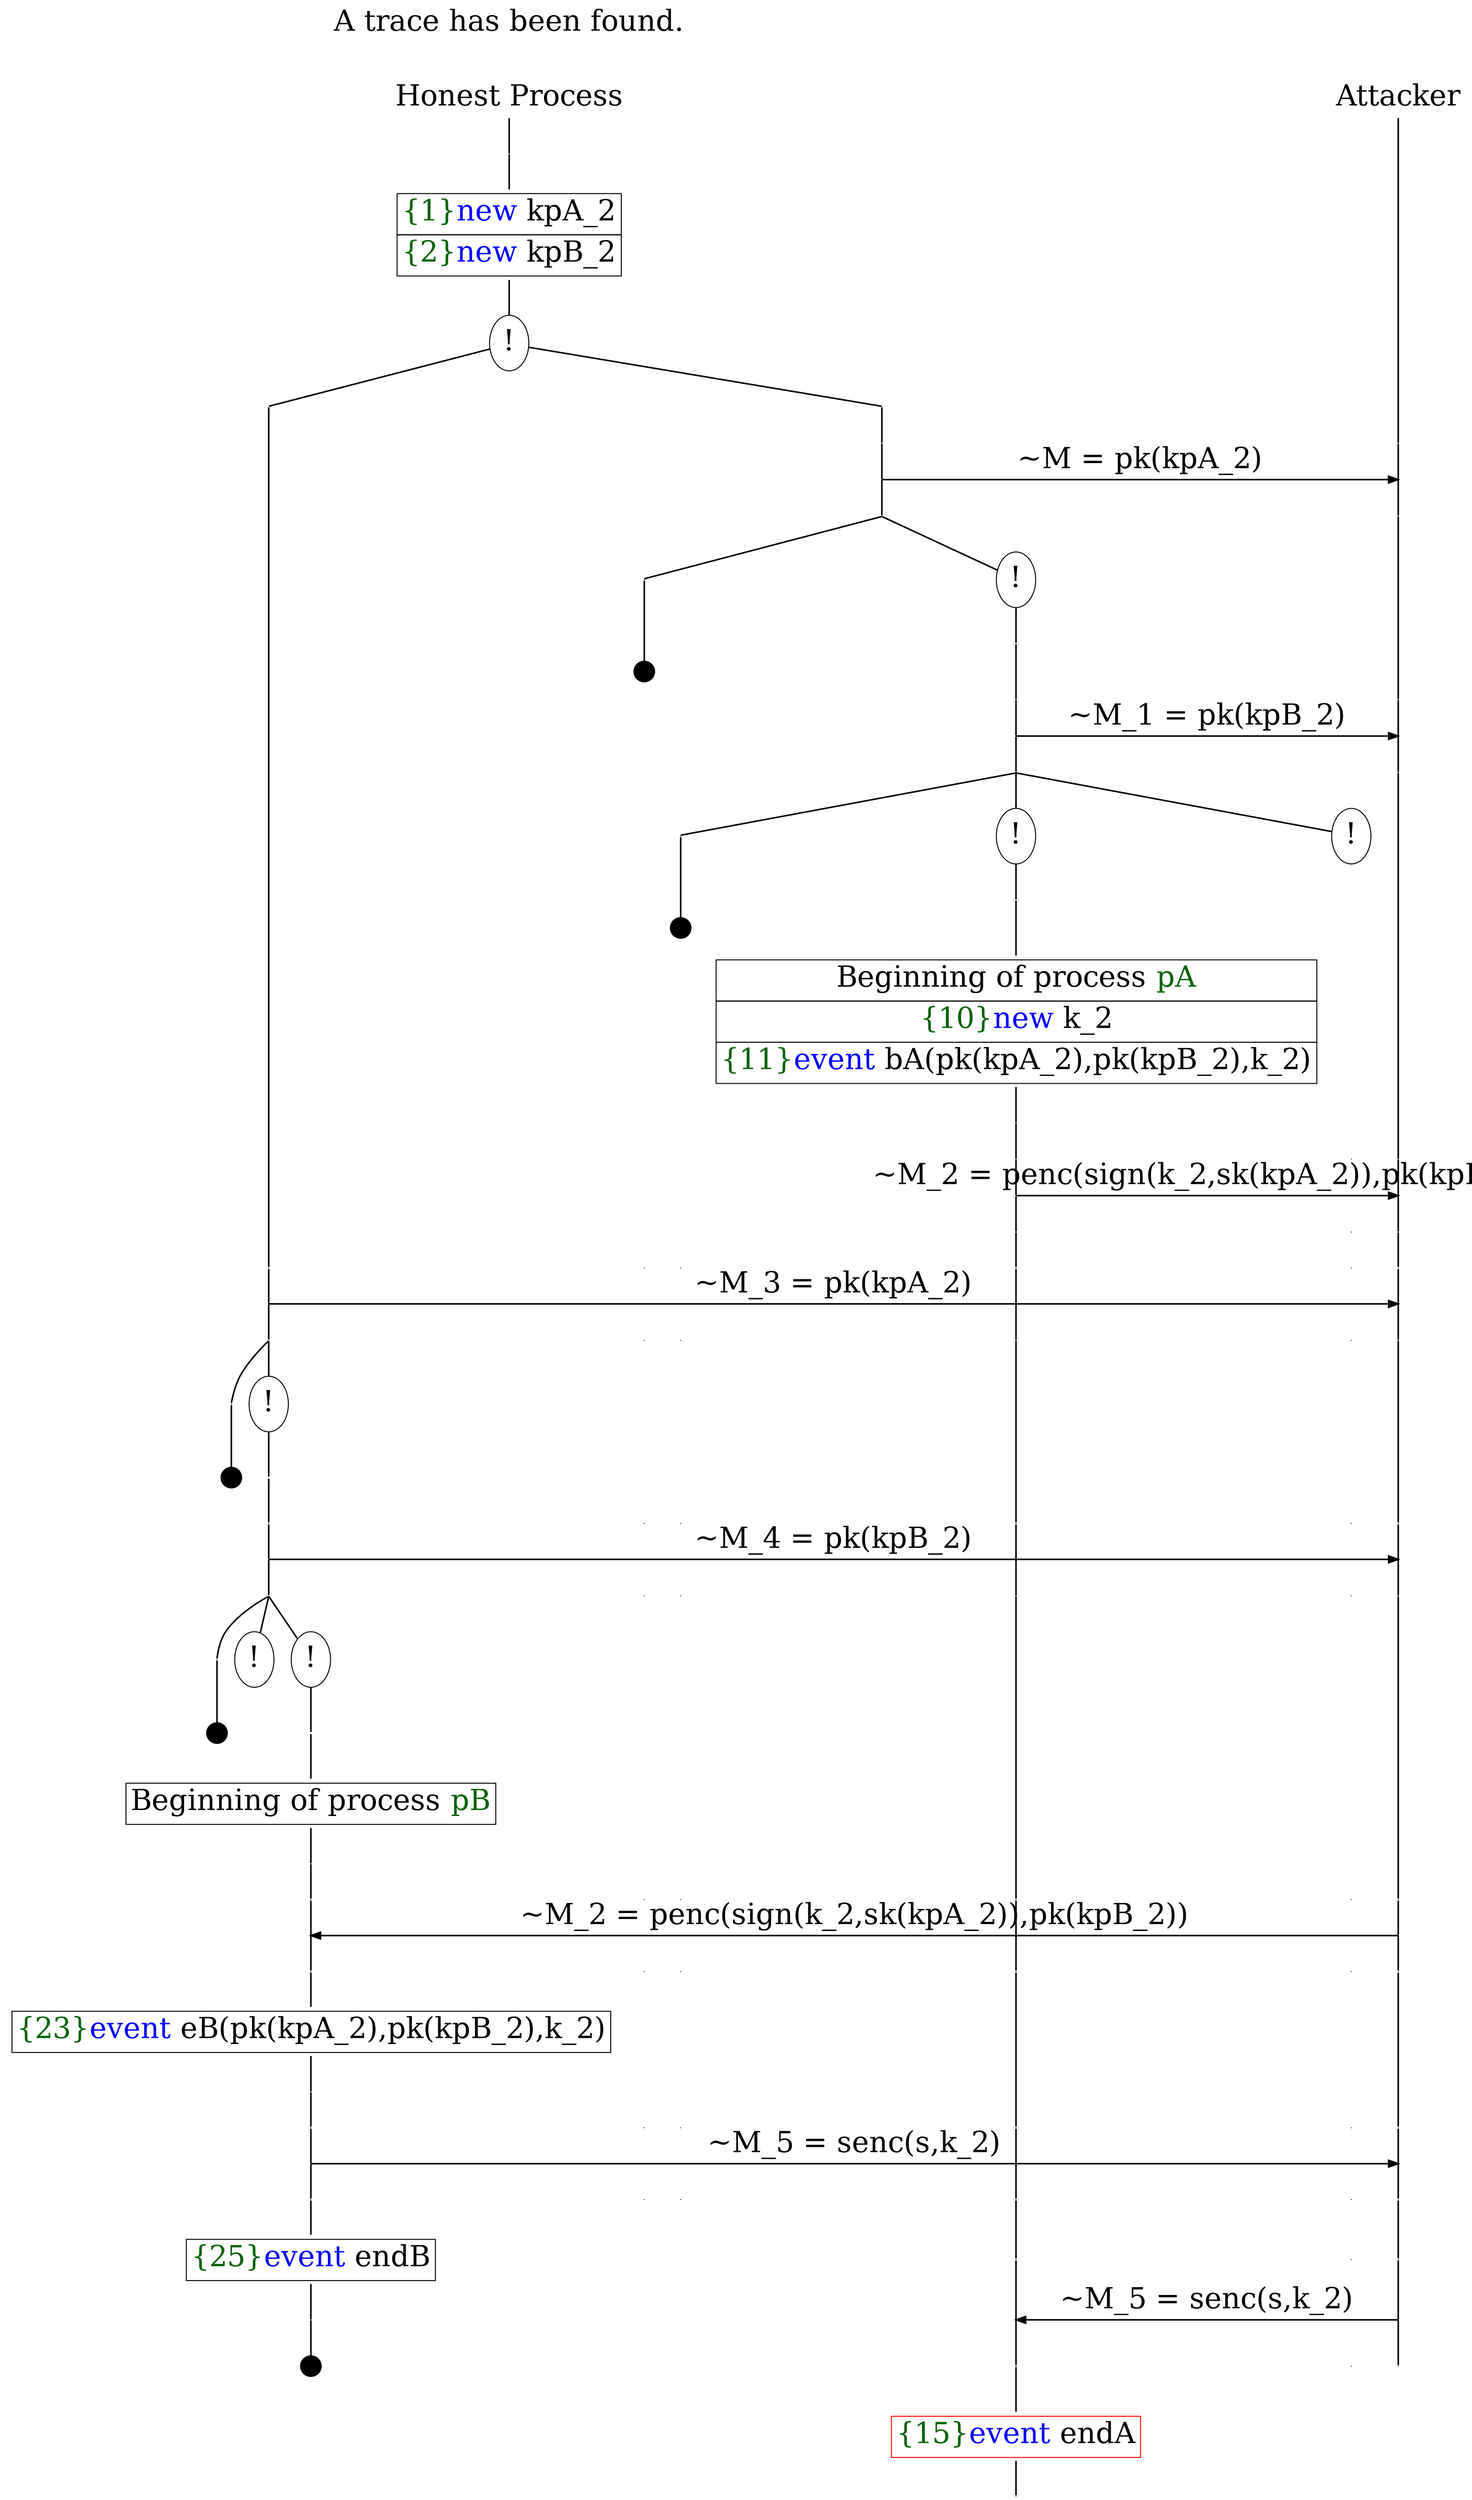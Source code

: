 digraph {
graph [ordering = out]
edge [arrowhead = none, penwidth = 1.6, fontsize = 30]
node [shape = point, width = 0, height = 0, fontsize = 30]
Trace [label = <A trace has been found.<br/>
>, shape = plaintext]
P0__0 [label = "Honest Process", shape = plaintext]
P__0 [label = "Attacker", shape = plaintext]
Trace -> P0__0 [label = "", style = invisible, weight = 100]{rank = same; P0__0 P__0}
P0__0 -> P0__1 [label = <>, weight = 100]
P0__1 -> P0__2 [label = <>, weight = 100]
P0__2 [shape = plaintext, label = <<TABLE BORDER="0" CELLBORDER="1" CELLSPACING="0" CELLPADDING="4"> <TR><TD><FONT COLOR="darkgreen">{1}</FONT><FONT COLOR="blue">new </FONT>kpA_2</TD></TR><TR><TD><FONT COLOR="darkgreen">{2}</FONT><FONT COLOR="blue">new </FONT>kpB_2</TD></TR></TABLE>>]
P0__2 -> P0__3 [label = <>, weight = 100]
P0__3 [label = "!", shape = ellipse]
{rank = same; P0_1__3 P0_0__3}
P0_1__3 [label = "", fixedsize = false, width = 0, height = 0, shape = none]
P0__3 -> P0_1__3 [label = <>]
P0_0__3 [label = "", fixedsize = false, width = 0, height = 0, shape = none]
P0__3 -> P0_0__3 [label = <>]
P0_0__3 -> P0_0__4 [label = <>, weight = 100]
P__0 -> P__1 [label = <>, weight = 100]
{rank = same; P__1 P0_0__4}
P0_0__4 -> P0_0__5 [label = <>, weight = 100]
P__1 -> P__2 [label = <>, weight = 100]
{rank = same; P__2 P0_0__5}
P0_0__5 -> P__2 [label = <~M = pk(kpA_2)>, arrowhead = normal]
P0_0__5 -> P0_0__6 [label = <>, weight = 100]
P__2 -> P__3 [label = <>, weight = 100]
{rank = same; P__3 P0_0__6}
/*RPar */
P0_0__6 -> P0_0_1__6 [label = <>]
P0_0__6 -> P0_0_0__6 [label = <>]
P0_0__6 [label = "", fixedsize = false, width = 0, height = 0, shape = none]
{rank = same; P0_0_0__6 P0_0_1__6}
P0_0_0__6 [label = "!", shape = ellipse]
P0_0_0_0__6 [label = "", fixedsize = false, width = 0, height = 0, shape = none]
P0_0_0__6 -> P0_0_0_0__6 [label = <>, weight = 100]
P0_0_0_0__6 -> P0_0_0_0__7 [label = <>, weight = 100]
P__3 -> P__4 [label = <>, weight = 100]
{rank = same; P__4 P0_0_0_0__7}
P0_0_0_0__7 -> P0_0_0_0__8 [label = <>, weight = 100]
P__4 -> P__5 [label = <>, weight = 100]
{rank = same; P__5 P0_0_0_0__8}
P0_0_0_0__8 -> P__5 [label = <~M_1 = pk(kpB_2)>, arrowhead = normal]
P0_0_0_0__8 -> P0_0_0_0__9 [label = <>, weight = 100]
P__5 -> P__6 [label = <>, weight = 100]
{rank = same; P__6 P0_0_0_0__9}
/*RPar */
P0_0_0_0__9 -> P0_0_0_0_2__9 [label = <>]
P0_0_0_0__9 -> P0_0_0_0_1__9 [label = <>]
P0_0_0_0__9 -> P0_0_0_0_0__9 [label = <>]
P0_0_0_0__9 [label = "", fixedsize = false, width = 0, height = 0, shape = none]
{rank = same; P0_0_0_0_0__9 P0_0_0_0_1__9 P0_0_0_0_2__9}
P0_0_0_0_0__9 [label = "!", shape = ellipse]
P0_0_0_0_1__9 [label = "!", shape = ellipse]
P0_0_0_0_1_0__9 [label = "", fixedsize = false, width = 0, height = 0, shape = none]
P0_0_0_0_1__9 -> P0_0_0_0_1_0__9 [label = <>, weight = 100]
P0_0_0_0_1_0__9 -> P0_0_0_0_1_0__10 [label = <>, weight = 100]
P0_0_0_0_1_0__10 [shape = plaintext, label = <<TABLE BORDER="0" CELLBORDER="1" CELLSPACING="0" CELLPADDING="4"> <TR><TD>Beginning of process <FONT COLOR="darkgreen">pA</FONT></TD></TR><TR><TD><FONT COLOR="darkgreen">{10}</FONT><FONT COLOR="blue">new </FONT>k_2</TD></TR><TR><TD><FONT COLOR="darkgreen">{11}</FONT><FONT COLOR="blue">event</FONT> bA(pk(kpA_2),pk(kpB_2),k_2)</TD></TR></TABLE>>]
P0_0_0_0_1_0__10 -> P0_0_0_0_1_0__11 [label = <>, weight = 100]
P0_0_0_0_1_0__11 -> P0_0_0_0_1_0__12 [label = <>, weight = 100]
P0_0_0_0_0__10 [label = "", style = invisible]
P0_0_0_0_0__9 -> P0_0_0_0_0__10 [label = <>, weight = 100, style = invisible]
P__6 -> P__7 [label = <>, weight = 100]
{rank = same; P__7 P0_0_0_0_0__10 P0_0_0_0_1_0__12}
P0_0_0_0_1_0__12 -> P0_0_0_0_1_0__13 [label = <>, weight = 100]
P__7 -> P__8 [label = <>, weight = 100]
{rank = same; P__8 P0_0_0_0_1_0__13}
P0_0_0_0_1_0__13 -> P__8 [label = <~M_2 = penc(sign(k_2,sk(kpA_2)),pk(kpB_2))>, arrowhead = normal]
P0_0_0_0_1_0__13 -> P0_0_0_0_1_0__14 [label = <>, weight = 100]
P0_0_0_0_0__11 [label = "", style = invisible]
P0_0_0_0_0__10 -> P0_0_0_0_0__11 [label = <>, weight = 100, style = invisible]
P__8 -> P__9 [label = <>, weight = 100]
{rank = same; P__9 P0_0_0_0_0__11 P0_0_0_0_1_0__14}
P0_0_0_0_2__10 [label = "", width = 0.3, height = 0.3]
P0_0_0_0_2__9 -> P0_0_0_0_2__10 [label = <>, weight = 100]
P0_0_1__7 [label = "", width = 0.3, height = 0.3]
P0_0_1__6 -> P0_0_1__7 [label = <>, weight = 100]
P0_1__3 -> P0_1__4 [label = <>, weight = 100]
P0_0_1__8 [label = "", style = invisible]
P0_0_1__7 -> P0_0_1__8 [label = <>, weight = 100, style = invisible]
P0_0_0_0_2__11 [label = "", style = invisible]
P0_0_0_0_2__10 -> P0_0_0_0_2__11 [label = <>, weight = 100, style = invisible]
P0_0_0_0_1_0__14 -> P0_0_0_0_1_0__15 [label = <>, weight = 100]
P0_0_0_0_0__12 [label = "", style = invisible]
P0_0_0_0_0__11 -> P0_0_0_0_0__12 [label = <>, weight = 100, style = invisible]
P__9 -> P__10 [label = <>, weight = 100]
{rank = same; P__10 P0_0_0_0_0__12 P0_0_0_0_1_0__15 P0_0_0_0_2__11 P0_0_1__8 P0_1__4}
P0_1__4 -> P0_1__5 [label = <>, weight = 100]
P__10 -> P__11 [label = <>, weight = 100]
{rank = same; P__11 P0_1__5}
P0_1__5 -> P__11 [label = <~M_3 = pk(kpA_2)>, arrowhead = normal]
P0_1__5 -> P0_1__6 [label = <>, weight = 100]
P0_0_1__9 [label = "", style = invisible]
P0_0_1__8 -> P0_0_1__9 [label = <>, weight = 100, style = invisible]
P0_0_0_0_2__12 [label = "", style = invisible]
P0_0_0_0_2__11 -> P0_0_0_0_2__12 [label = <>, weight = 100, style = invisible]
P0_0_0_0_1_0__15 -> P0_0_0_0_1_0__16 [label = <>, weight = 100]
P0_0_0_0_0__13 [label = "", style = invisible]
P0_0_0_0_0__12 -> P0_0_0_0_0__13 [label = <>, weight = 100, style = invisible]
P__11 -> P__12 [label = <>, weight = 100]
{rank = same; P__12 P0_0_0_0_0__13 P0_0_0_0_1_0__16 P0_0_0_0_2__12 P0_0_1__9 P0_1__6}
/*RPar */
P0_1__6 -> P0_1_1__6 [label = <>]
P0_1__6 -> P0_1_0__6 [label = <>]
P0_1__6 [label = "", fixedsize = false, width = 0, height = 0, shape = none]
{rank = same; P0_1_0__6 P0_1_1__6}
P0_1_0__6 [label = "!", shape = ellipse]
P0_1_0_0__6 [label = "", fixedsize = false, width = 0, height = 0, shape = none]
P0_1_0__6 -> P0_1_0_0__6 [label = <>, weight = 100]
P0_1_0_0__6 -> P0_1_0_0__7 [label = <>, weight = 100]
P0_0_1__10 [label = "", style = invisible]
P0_0_1__9 -> P0_0_1__10 [label = <>, weight = 100, style = invisible]
P0_0_0_0_2__13 [label = "", style = invisible]
P0_0_0_0_2__12 -> P0_0_0_0_2__13 [label = <>, weight = 100, style = invisible]
P0_0_0_0_1_0__16 -> P0_0_0_0_1_0__17 [label = <>, weight = 100]
P0_0_0_0_0__14 [label = "", style = invisible]
P0_0_0_0_0__13 -> P0_0_0_0_0__14 [label = <>, weight = 100, style = invisible]
P__12 -> P__13 [label = <>, weight = 100]
{rank = same; P__13 P0_0_0_0_0__14 P0_0_0_0_1_0__17 P0_0_0_0_2__13 P0_0_1__10 P0_1_0_0__7}
P0_1_0_0__7 -> P0_1_0_0__8 [label = <>, weight = 100]
P__13 -> P__14 [label = <>, weight = 100]
{rank = same; P__14 P0_1_0_0__8}
P0_1_0_0__8 -> P__14 [label = <~M_4 = pk(kpB_2)>, arrowhead = normal]
P0_1_0_0__8 -> P0_1_0_0__9 [label = <>, weight = 100]
P0_0_1__11 [label = "", style = invisible]
P0_0_1__10 -> P0_0_1__11 [label = <>, weight = 100, style = invisible]
P0_0_0_0_2__14 [label = "", style = invisible]
P0_0_0_0_2__13 -> P0_0_0_0_2__14 [label = <>, weight = 100, style = invisible]
P0_0_0_0_1_0__17 -> P0_0_0_0_1_0__18 [label = <>, weight = 100]
P0_0_0_0_0__15 [label = "", style = invisible]
P0_0_0_0_0__14 -> P0_0_0_0_0__15 [label = <>, weight = 100, style = invisible]
P__14 -> P__15 [label = <>, weight = 100]
{rank = same; P__15 P0_0_0_0_0__15 P0_0_0_0_1_0__18 P0_0_0_0_2__14 P0_0_1__11 P0_1_0_0__9}
/*RPar */
P0_1_0_0__9 -> P0_1_0_0_2__9 [label = <>]
P0_1_0_0__9 -> P0_1_0_0_1__9 [label = <>]
P0_1_0_0__9 -> P0_1_0_0_0__9 [label = <>]
P0_1_0_0__9 [label = "", fixedsize = false, width = 0, height = 0, shape = none]
{rank = same; P0_1_0_0_0__9 P0_1_0_0_1__9 P0_1_0_0_2__9}
P0_1_0_0_0__9 [label = "!", shape = ellipse]
P0_1_0_0_0_0__9 [label = "", fixedsize = false, width = 0, height = 0, shape = none]
P0_1_0_0_0__9 -> P0_1_0_0_0_0__9 [label = <>, weight = 100]
P0_1_0_0_0_0__9 -> P0_1_0_0_0_0__10 [label = <>, weight = 100]
P0_1_0_0_0_0__10 [shape = plaintext, label = <<TABLE BORDER="0" CELLBORDER="1" CELLSPACING="0" CELLPADDING="4"> <TR><TD>Beginning of process <FONT COLOR="darkgreen">pB</FONT></TD></TR></TABLE>>]
P0_1_0_0_0_0__10 -> P0_1_0_0_0_0__11 [label = <>, weight = 100]
P0_1_0_0_1__9 [label = "!", shape = ellipse]
P0_1_0_0_2__10 [label = "", width = 0.3, height = 0.3]
P0_1_0_0_2__9 -> P0_1_0_0_2__10 [label = <>, weight = 100]
P0_1_1__7 [label = "", width = 0.3, height = 0.3]
P0_1_1__6 -> P0_1_1__7 [label = <>, weight = 100]
P0_1_0_0_0_0__11 -> P0_1_0_0_0_0__12 [label = <>, weight = 100]
P0_0_1__12 [label = "", style = invisible]
P0_0_1__11 -> P0_0_1__12 [label = <>, weight = 100, style = invisible]
P0_0_0_0_2__15 [label = "", style = invisible]
P0_0_0_0_2__14 -> P0_0_0_0_2__15 [label = <>, weight = 100, style = invisible]
P0_0_0_0_1_0__18 -> P0_0_0_0_1_0__19 [label = <>, weight = 100]
P0_0_0_0_0__16 [label = "", style = invisible]
P0_0_0_0_0__15 -> P0_0_0_0_0__16 [label = <>, weight = 100, style = invisible]
P__15 -> P__16 [label = <>, weight = 100]
{rank = same; P__16 P0_0_0_0_0__16 P0_0_0_0_1_0__19 P0_0_0_0_2__15 P0_0_1__12 P0_1_0_0_0_0__12}
P0_1_0_0_0_0__12 -> P0_1_0_0_0_0__13 [label = <>, weight = 100]
P__16 -> P__17 [label = <>, weight = 100]
{rank = same; P__17 P0_1_0_0_0_0__13}
P0_1_0_0_0_0__13 -> P__17 [label = <~M_2 = penc(sign(k_2,sk(kpA_2)),pk(kpB_2))>, dir = back, arrowhead = normal]
P0_1_0_0_0_0__13 -> P0_1_0_0_0_0__14 [label = <>, weight = 100]
P0_0_1__13 [label = "", style = invisible]
P0_0_1__12 -> P0_0_1__13 [label = <>, weight = 100, style = invisible]
P0_0_0_0_2__16 [label = "", style = invisible]
P0_0_0_0_2__15 -> P0_0_0_0_2__16 [label = <>, weight = 100, style = invisible]
P0_0_0_0_1_0__19 -> P0_0_0_0_1_0__20 [label = <>, weight = 100]
P0_0_0_0_0__17 [label = "", style = invisible]
P0_0_0_0_0__16 -> P0_0_0_0_0__17 [label = <>, weight = 100, style = invisible]
P__17 -> P__18 [label = <>, weight = 100]
{rank = same; P__18 P0_0_0_0_0__17 P0_0_0_0_1_0__20 P0_0_0_0_2__16 P0_0_1__13 P0_1_0_0_0_0__14}
P0_1_0_0_0_0__14 -> P0_1_0_0_0_0__15 [label = <>, weight = 100]
P0_1_0_0_0_0__15 [shape = plaintext, label = <<TABLE BORDER="0" CELLBORDER="1" CELLSPACING="0" CELLPADDING="4"> <TR><TD><FONT COLOR="darkgreen">{23}</FONT><FONT COLOR="blue">event</FONT> eB(pk(kpA_2),pk(kpB_2),k_2)</TD></TR></TABLE>>]
P0_1_0_0_0_0__15 -> P0_1_0_0_0_0__16 [label = <>, weight = 100]
P0_1_0_0_0_0__16 -> P0_1_0_0_0_0__17 [label = <>, weight = 100]
P0_0_1__14 [label = "", style = invisible]
P0_0_1__13 -> P0_0_1__14 [label = <>, weight = 100, style = invisible]
P0_0_0_0_2__17 [label = "", style = invisible]
P0_0_0_0_2__16 -> P0_0_0_0_2__17 [label = <>, weight = 100, style = invisible]
P0_0_0_0_1_0__20 -> P0_0_0_0_1_0__21 [label = <>, weight = 100]
P0_0_0_0_0__18 [label = "", style = invisible]
P0_0_0_0_0__17 -> P0_0_0_0_0__18 [label = <>, weight = 100, style = invisible]
P__18 -> P__19 [label = <>, weight = 100]
{rank = same; P__19 P0_0_0_0_0__18 P0_0_0_0_1_0__21 P0_0_0_0_2__17 P0_0_1__14 P0_1_0_0_0_0__17}
P0_1_0_0_0_0__17 -> P0_1_0_0_0_0__18 [label = <>, weight = 100]
P__19 -> P__20 [label = <>, weight = 100]
{rank = same; P__20 P0_1_0_0_0_0__18}
P0_1_0_0_0_0__18 -> P__20 [label = <~M_5 = senc(s,k_2)>, arrowhead = normal]
P0_1_0_0_0_0__18 -> P0_1_0_0_0_0__19 [label = <>, weight = 100]
P0_0_1__15 [label = "", style = invisible]
P0_0_1__14 -> P0_0_1__15 [label = <>, weight = 100, style = invisible]
P0_0_0_0_2__18 [label = "", style = invisible]
P0_0_0_0_2__17 -> P0_0_0_0_2__18 [label = <>, weight = 100, style = invisible]
P0_0_0_0_1_0__21 -> P0_0_0_0_1_0__22 [label = <>, weight = 100]
P0_0_0_0_0__19 [label = "", style = invisible]
P0_0_0_0_0__18 -> P0_0_0_0_0__19 [label = <>, weight = 100, style = invisible]
P__20 -> P__21 [label = <>, weight = 100]
{rank = same; P__21 P0_0_0_0_0__19 P0_0_0_0_1_0__22 P0_0_0_0_2__18 P0_0_1__15 P0_1_0_0_0_0__19}
P0_1_0_0_0_0__19 -> P0_1_0_0_0_0__20 [label = <>, weight = 100]
P0_1_0_0_0_0__20 [shape = plaintext, label = <<TABLE BORDER="0" CELLBORDER="1" CELLSPACING="0" CELLPADDING="4"> <TR><TD><FONT COLOR="darkgreen">{25}</FONT><FONT COLOR="blue">event</FONT> endB</TD></TR></TABLE>>]
P0_1_0_0_0_0__20 -> P0_1_0_0_0_0__21 [label = <>, weight = 100]
P0_1_0_0_0_0__22 [label = "", width = 0.3, height = 0.3]
P0_1_0_0_0_0__21 -> P0_1_0_0_0_0__22 [label = <>, weight = 100]
P0_0_0_0_1_0__22 -> P0_0_0_0_1_0__23 [label = <>, weight = 100]
P0_0_0_0_0__20 [label = "", style = invisible]
P0_0_0_0_0__19 -> P0_0_0_0_0__20 [label = <>, weight = 100, style = invisible]
P__21 -> P__22 [label = <>, weight = 100]
{rank = same; P__22 P0_0_0_0_0__20 P0_0_0_0_1_0__23}
P0_0_0_0_1_0__23 -> P0_0_0_0_1_0__24 [label = <>, weight = 100]
P__22 -> P__23 [label = <>, weight = 100]
{rank = same; P__23 P0_0_0_0_1_0__24}
P0_0_0_0_1_0__24 -> P__23 [label = <~M_5 = senc(s,k_2)>, dir = back, arrowhead = normal]
P0_0_0_0_1_0__24 -> P0_0_0_0_1_0__25 [label = <>, weight = 100]
P0_0_0_0_0__21 [label = "", style = invisible]
P0_0_0_0_0__20 -> P0_0_0_0_0__21 [label = <>, weight = 100, style = invisible]
P__23 -> P__24 [label = <>, weight = 100]
{rank = same; P__24 P0_0_0_0_0__21 P0_0_0_0_1_0__25}
P0_0_0_0_1_0__25 -> P0_0_0_0_1_0__26 [label = <>, weight = 100]
P0_0_0_0_1_0__26 [color = red, shape = plaintext, label = <<TABLE BORDER="0" CELLBORDER="1" CELLSPACING="0" CELLPADDING="4"> <TR><TD><FONT COLOR="darkgreen">{15}</FONT><FONT COLOR="blue">event</FONT> endA</TD></TR></TABLE>>]
P0_0_0_0_1_0__26 -> P0_0_0_0_1_0__27 [label = <>, weight = 100]
}